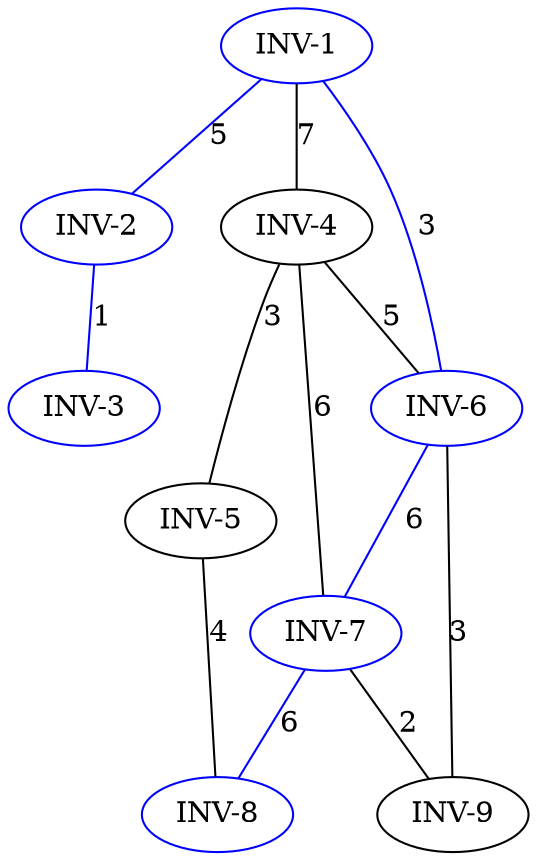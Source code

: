 strict graph G {
  1 [ color="blue" label="INV-1" ];
  2 [ color="blue" label="INV-2" ];
  3 [ color="blue" label="INV-3" ];
  4 [ color="black" label="INV-4" ];
  5 [ color="black" label="INV-5" ];
  6 [ color="blue" label="INV-6" ];
  7 [ color="blue" label="INV-7" ];
  8 [ color="blue" label="INV-8" ];
  9 [ color="black" label="INV-9" ];
  1 -- 6 [ color="blue" label="3" ];
  1 -- 2 [ color="blue" label="5" ];
  1 -- 4 [ color="black" label="7" ];
  4 -- 7 [ color="black" label="6" ];
  4 -- 5 [ color="black" label="3" ];
  4 -- 6 [ color="black" label="5" ];
  5 -- 8 [ color="black" label="4" ];
  6 -- 9 [ color="black" label="3" ];
  6 -- 7 [ color="blue" label="6" ];
  7 -- 8 [ color="blue" label="6" ];
  7 -- 9 [ color="black" label="2" ];
  2 -- 3 [ color="blue" label="1" ];
}
